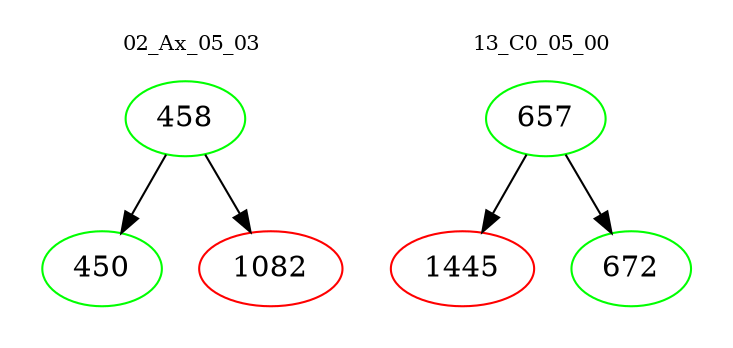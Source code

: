digraph{
subgraph cluster_0 {
color = white
label = "02_Ax_05_03";
fontsize=10;
T0_458 [label="458", color="green"]
T0_458 -> T0_450 [color="black"]
T0_450 [label="450", color="green"]
T0_458 -> T0_1082 [color="black"]
T0_1082 [label="1082", color="red"]
}
subgraph cluster_1 {
color = white
label = "13_C0_05_00";
fontsize=10;
T1_657 [label="657", color="green"]
T1_657 -> T1_1445 [color="black"]
T1_1445 [label="1445", color="red"]
T1_657 -> T1_672 [color="black"]
T1_672 [label="672", color="green"]
}
}
